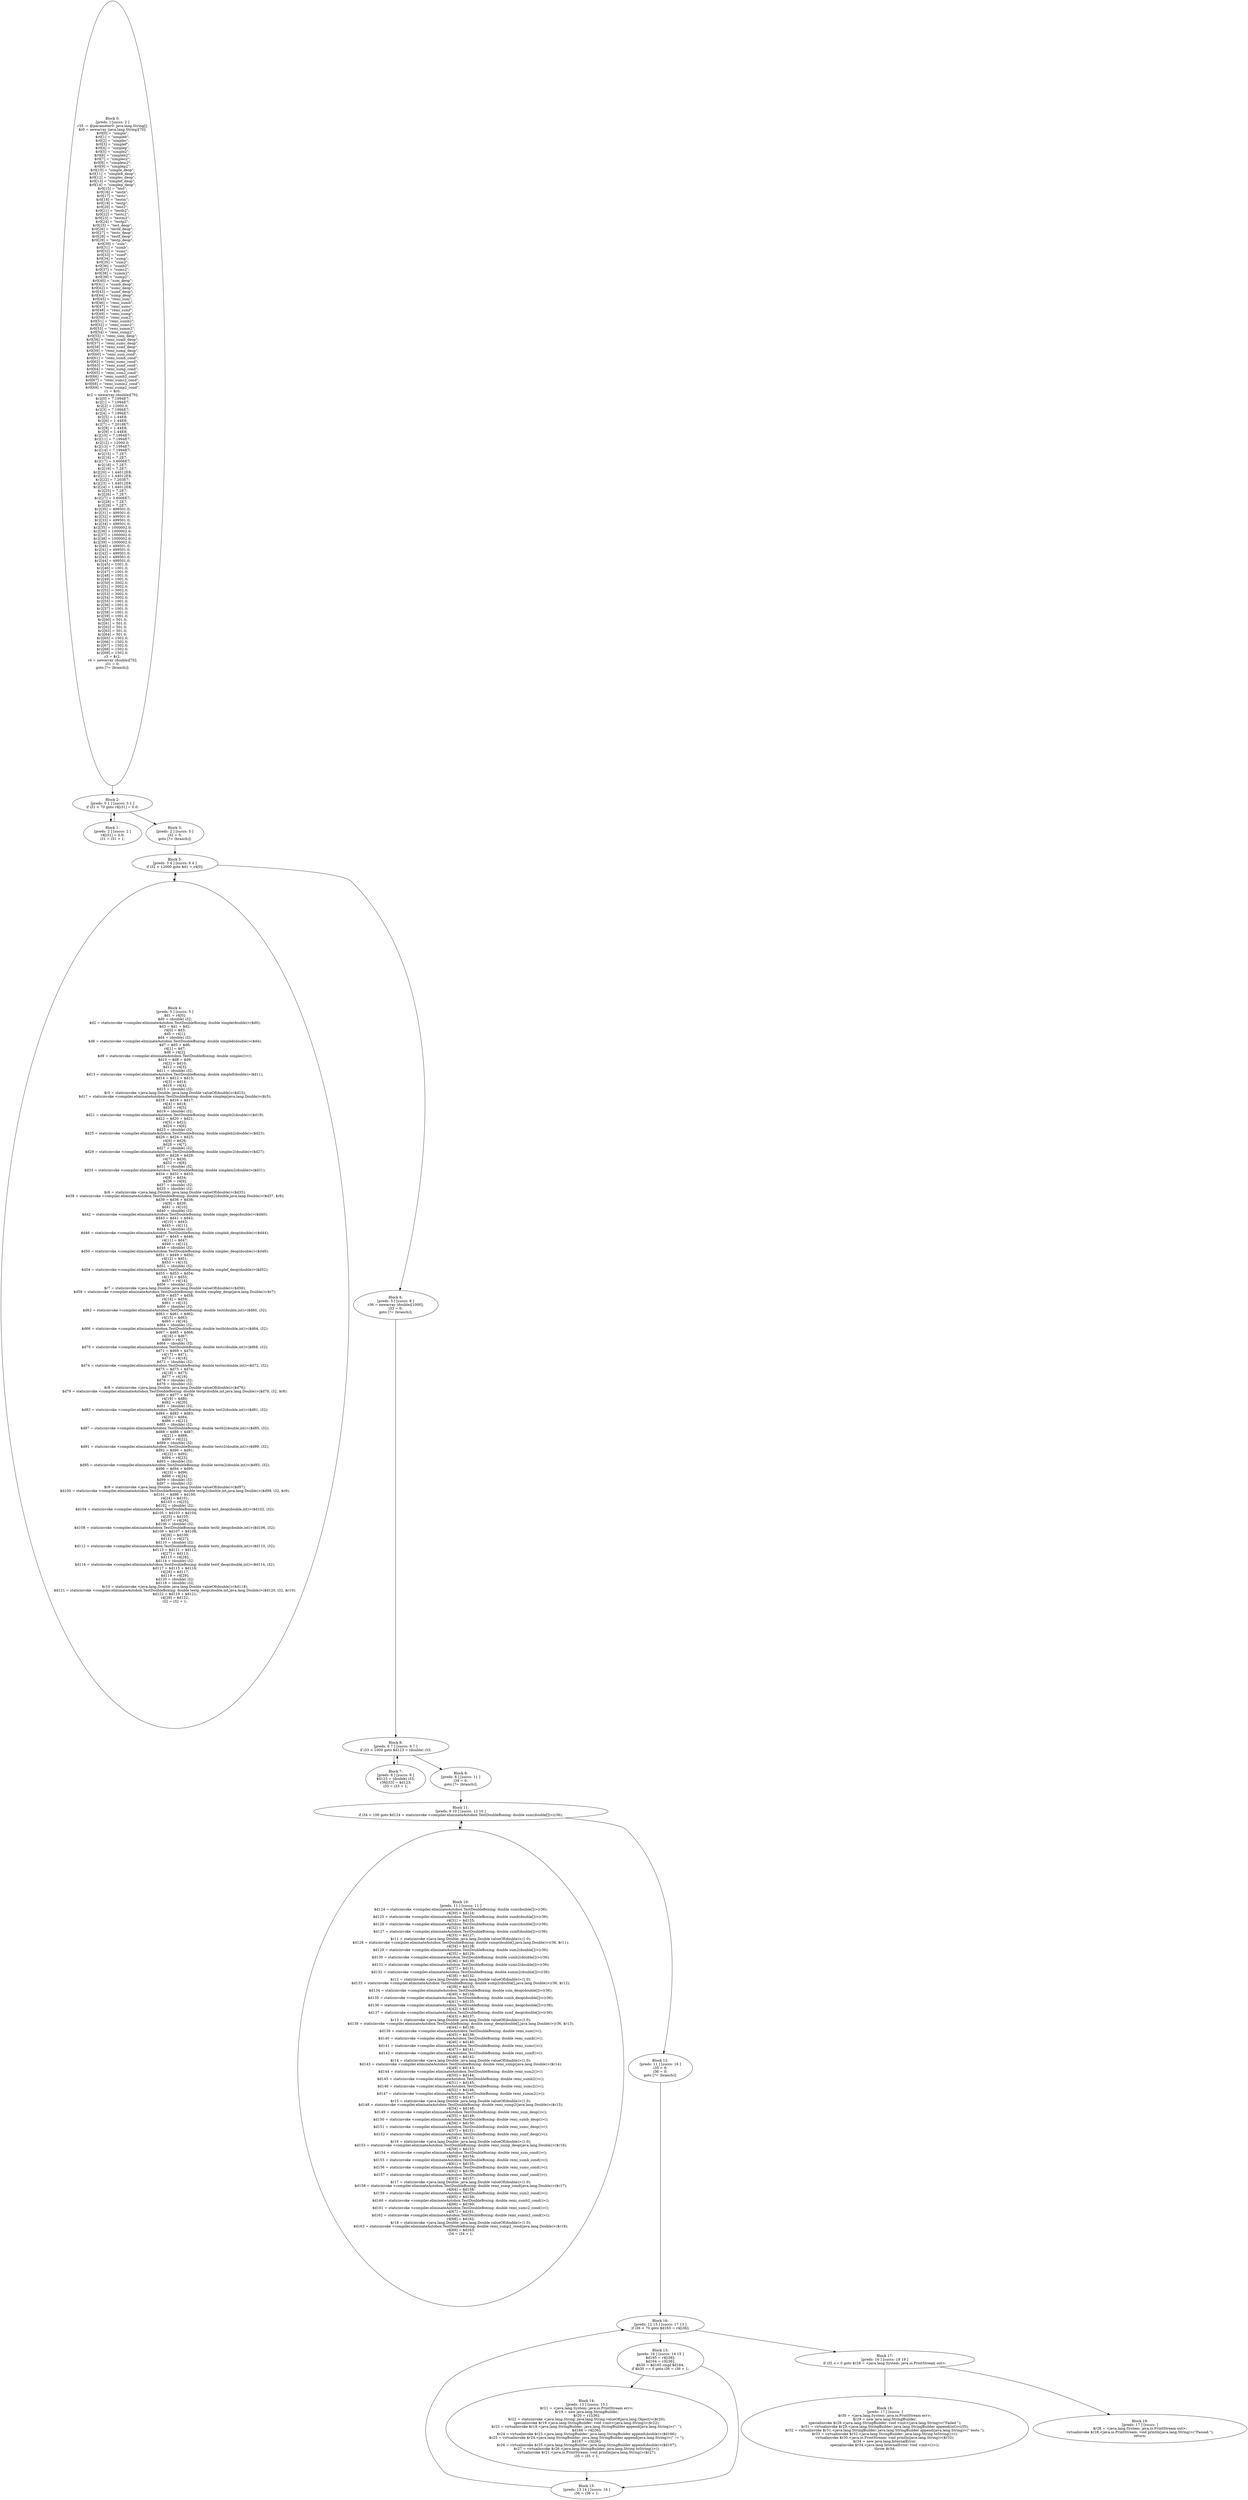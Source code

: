 digraph "unitGraph" {
    "Block 0:
[preds: ] [succs: 2 ]
r35 := @parameter0: java.lang.String[];
$r0 = newarray (java.lang.String)[70];
$r0[0] = \"simple\";
$r0[1] = \"simpleb\";
$r0[2] = \"simplec\";
$r0[3] = \"simplef\";
$r0[4] = \"simplep\";
$r0[5] = \"simple2\";
$r0[6] = \"simpleb2\";
$r0[7] = \"simplec2\";
$r0[8] = \"simplem2\";
$r0[9] = \"simplep2\";
$r0[10] = \"simple_deop\";
$r0[11] = \"simpleb_deop\";
$r0[12] = \"simplec_deop\";
$r0[13] = \"simplef_deop\";
$r0[14] = \"simplep_deop\";
$r0[15] = \"test\";
$r0[16] = \"testb\";
$r0[17] = \"testc\";
$r0[18] = \"testm\";
$r0[19] = \"testp\";
$r0[20] = \"test2\";
$r0[21] = \"testb2\";
$r0[22] = \"testc2\";
$r0[23] = \"testm2\";
$r0[24] = \"testp2\";
$r0[25] = \"test_deop\";
$r0[26] = \"testb_deop\";
$r0[27] = \"testc_deop\";
$r0[28] = \"testf_deop\";
$r0[29] = \"testp_deop\";
$r0[30] = \"sum\";
$r0[31] = \"sumb\";
$r0[32] = \"sumc\";
$r0[33] = \"sumf\";
$r0[34] = \"sump\";
$r0[35] = \"sum2\";
$r0[36] = \"sumb2\";
$r0[37] = \"sumc2\";
$r0[38] = \"summ2\";
$r0[39] = \"sump2\";
$r0[40] = \"sum_deop\";
$r0[41] = \"sumb_deop\";
$r0[42] = \"sumc_deop\";
$r0[43] = \"sumf_deop\";
$r0[44] = \"sump_deop\";
$r0[45] = \"remi_sum\";
$r0[46] = \"remi_sumb\";
$r0[47] = \"remi_sumc\";
$r0[48] = \"remi_sumf\";
$r0[49] = \"remi_sump\";
$r0[50] = \"remi_sum2\";
$r0[51] = \"remi_sumb2\";
$r0[52] = \"remi_sumc2\";
$r0[53] = \"remi_summ2\";
$r0[54] = \"remi_sump2\";
$r0[55] = \"remi_sum_deop\";
$r0[56] = \"remi_sumb_deop\";
$r0[57] = \"remi_sumc_deop\";
$r0[58] = \"remi_sumf_deop\";
$r0[59] = \"remi_sump_deop\";
$r0[60] = \"remi_sum_cond\";
$r0[61] = \"remi_sumb_cond\";
$r0[62] = \"remi_sumc_cond\";
$r0[63] = \"remi_sumf_cond\";
$r0[64] = \"remi_sump_cond\";
$r0[65] = \"remi_sum2_cond\";
$r0[66] = \"remi_sumb2_cond\";
$r0[67] = \"remi_sumc2_cond\";
$r0[68] = \"remi_summ2_cond\";
$r0[69] = \"remi_sump2_cond\";
r1 = $r0;
$r2 = newarray (double)[70];
$r2[0] = 7.1994E7;
$r2[1] = 7.1994E7;
$r2[2] = 12000.0;
$r2[3] = 7.1994E7;
$r2[4] = 7.1994E7;
$r2[5] = 1.44E8;
$r2[6] = 1.44E8;
$r2[7] = 7.2018E7;
$r2[8] = 1.44E8;
$r2[9] = 1.44E8;
$r2[10] = 7.1994E7;
$r2[11] = 7.1994E7;
$r2[12] = 12000.0;
$r2[13] = 7.1994E7;
$r2[14] = 7.1994E7;
$r2[15] = 7.2E7;
$r2[16] = 7.2E7;
$r2[17] = 3.6006E7;
$r2[18] = 7.2E7;
$r2[19] = 7.2E7;
$r2[20] = 1.44012E8;
$r2[21] = 1.44012E8;
$r2[22] = 7.203E7;
$r2[23] = 1.44012E8;
$r2[24] = 1.44012E8;
$r2[25] = 7.2E7;
$r2[26] = 7.2E7;
$r2[27] = 3.6006E7;
$r2[28] = 7.2E7;
$r2[29] = 7.2E7;
$r2[30] = 499501.0;
$r2[31] = 499501.0;
$r2[32] = 499501.0;
$r2[33] = 499501.0;
$r2[34] = 499501.0;
$r2[35] = 1000002.0;
$r2[36] = 1000002.0;
$r2[37] = 1000002.0;
$r2[38] = 1000002.0;
$r2[39] = 1000002.0;
$r2[40] = 499501.0;
$r2[41] = 499501.0;
$r2[42] = 499501.0;
$r2[43] = 499501.0;
$r2[44] = 499501.0;
$r2[45] = 1001.0;
$r2[46] = 1001.0;
$r2[47] = 1001.0;
$r2[48] = 1001.0;
$r2[49] = 1001.0;
$r2[50] = 3002.0;
$r2[51] = 3002.0;
$r2[52] = 3002.0;
$r2[53] = 3002.0;
$r2[54] = 3002.0;
$r2[55] = 1001.0;
$r2[56] = 1001.0;
$r2[57] = 1001.0;
$r2[58] = 1001.0;
$r2[59] = 1001.0;
$r2[60] = 501.0;
$r2[61] = 501.0;
$r2[62] = 501.0;
$r2[63] = 501.0;
$r2[64] = 501.0;
$r2[65] = 1502.0;
$r2[66] = 1502.0;
$r2[67] = 1502.0;
$r2[68] = 1502.0;
$r2[69] = 1502.0;
r3 = $r2;
r4 = newarray (double)[70];
i31 = 0;
goto [?= (branch)];
"
    "Block 1:
[preds: 2 ] [succs: 2 ]
r4[i31] = 0.0;
i31 = i31 + 1;
"
    "Block 2:
[preds: 0 1 ] [succs: 3 1 ]
if i31 < 70 goto r4[i31] = 0.0;
"
    "Block 3:
[preds: 2 ] [succs: 5 ]
i32 = 0;
goto [?= (branch)];
"
    "Block 4:
[preds: 5 ] [succs: 5 ]
$d1 = r4[0];
$d0 = (double) i32;
$d2 = staticinvoke <compiler.eliminateAutobox.TestDoubleBoxing: double simple(double)>($d0);
$d3 = $d1 + $d2;
r4[0] = $d3;
$d5 = r4[1];
$d4 = (double) i32;
$d6 = staticinvoke <compiler.eliminateAutobox.TestDoubleBoxing: double simpleb(double)>($d4);
$d7 = $d5 + $d6;
r4[1] = $d7;
$d8 = r4[2];
$d9 = staticinvoke <compiler.eliminateAutobox.TestDoubleBoxing: double simplec()>();
$d10 = $d8 + $d9;
r4[2] = $d10;
$d12 = r4[3];
$d11 = (double) i32;
$d13 = staticinvoke <compiler.eliminateAutobox.TestDoubleBoxing: double simplef(double)>($d11);
$d14 = $d12 + $d13;
r4[3] = $d14;
$d16 = r4[4];
$d15 = (double) i32;
$r5 = staticinvoke <java.lang.Double: java.lang.Double valueOf(double)>($d15);
$d17 = staticinvoke <compiler.eliminateAutobox.TestDoubleBoxing: double simplep(java.lang.Double)>($r5);
$d18 = $d16 + $d17;
r4[4] = $d18;
$d20 = r4[5];
$d19 = (double) i32;
$d21 = staticinvoke <compiler.eliminateAutobox.TestDoubleBoxing: double simple2(double)>($d19);
$d22 = $d20 + $d21;
r4[5] = $d22;
$d24 = r4[6];
$d23 = (double) i32;
$d25 = staticinvoke <compiler.eliminateAutobox.TestDoubleBoxing: double simpleb2(double)>($d23);
$d26 = $d24 + $d25;
r4[6] = $d26;
$d28 = r4[7];
$d27 = (double) i32;
$d29 = staticinvoke <compiler.eliminateAutobox.TestDoubleBoxing: double simplec2(double)>($d27);
$d30 = $d28 + $d29;
r4[7] = $d30;
$d32 = r4[8];
$d31 = (double) i32;
$d33 = staticinvoke <compiler.eliminateAutobox.TestDoubleBoxing: double simplem2(double)>($d31);
$d34 = $d32 + $d33;
r4[8] = $d34;
$d36 = r4[9];
$d37 = (double) i32;
$d35 = (double) i32;
$r6 = staticinvoke <java.lang.Double: java.lang.Double valueOf(double)>($d35);
$d38 = staticinvoke <compiler.eliminateAutobox.TestDoubleBoxing: double simplep2(double,java.lang.Double)>($d37, $r6);
$d39 = $d36 + $d38;
r4[9] = $d39;
$d41 = r4[10];
$d40 = (double) i32;
$d42 = staticinvoke <compiler.eliminateAutobox.TestDoubleBoxing: double simple_deop(double)>($d40);
$d43 = $d41 + $d42;
r4[10] = $d43;
$d45 = r4[11];
$d44 = (double) i32;
$d46 = staticinvoke <compiler.eliminateAutobox.TestDoubleBoxing: double simpleb_deop(double)>($d44);
$d47 = $d45 + $d46;
r4[11] = $d47;
$d49 = r4[12];
$d48 = (double) i32;
$d50 = staticinvoke <compiler.eliminateAutobox.TestDoubleBoxing: double simplec_deop(double)>($d48);
$d51 = $d49 + $d50;
r4[12] = $d51;
$d53 = r4[13];
$d52 = (double) i32;
$d54 = staticinvoke <compiler.eliminateAutobox.TestDoubleBoxing: double simplef_deop(double)>($d52);
$d55 = $d53 + $d54;
r4[13] = $d55;
$d57 = r4[14];
$d56 = (double) i32;
$r7 = staticinvoke <java.lang.Double: java.lang.Double valueOf(double)>($d56);
$d58 = staticinvoke <compiler.eliminateAutobox.TestDoubleBoxing: double simplep_deop(java.lang.Double)>($r7);
$d59 = $d57 + $d58;
r4[14] = $d59;
$d61 = r4[15];
$d60 = (double) i32;
$d62 = staticinvoke <compiler.eliminateAutobox.TestDoubleBoxing: double test(double,int)>($d60, i32);
$d63 = $d61 + $d62;
r4[15] = $d63;
$d65 = r4[16];
$d64 = (double) i32;
$d66 = staticinvoke <compiler.eliminateAutobox.TestDoubleBoxing: double testb(double,int)>($d64, i32);
$d67 = $d65 + $d66;
r4[16] = $d67;
$d69 = r4[17];
$d68 = (double) i32;
$d70 = staticinvoke <compiler.eliminateAutobox.TestDoubleBoxing: double testc(double,int)>($d68, i32);
$d71 = $d69 + $d70;
r4[17] = $d71;
$d73 = r4[18];
$d72 = (double) i32;
$d74 = staticinvoke <compiler.eliminateAutobox.TestDoubleBoxing: double testm(double,int)>($d72, i32);
$d75 = $d73 + $d74;
r4[18] = $d75;
$d77 = r4[19];
$d78 = (double) i32;
$d76 = (double) i32;
$r8 = staticinvoke <java.lang.Double: java.lang.Double valueOf(double)>($d76);
$d79 = staticinvoke <compiler.eliminateAutobox.TestDoubleBoxing: double testp(double,int,java.lang.Double)>($d78, i32, $r8);
$d80 = $d77 + $d79;
r4[19] = $d80;
$d82 = r4[20];
$d81 = (double) i32;
$d83 = staticinvoke <compiler.eliminateAutobox.TestDoubleBoxing: double test2(double,int)>($d81, i32);
$d84 = $d82 + $d83;
r4[20] = $d84;
$d86 = r4[21];
$d85 = (double) i32;
$d87 = staticinvoke <compiler.eliminateAutobox.TestDoubleBoxing: double testb2(double,int)>($d85, i32);
$d88 = $d86 + $d87;
r4[21] = $d88;
$d90 = r4[22];
$d89 = (double) i32;
$d91 = staticinvoke <compiler.eliminateAutobox.TestDoubleBoxing: double testc2(double,int)>($d89, i32);
$d92 = $d90 + $d91;
r4[22] = $d92;
$d94 = r4[23];
$d93 = (double) i32;
$d95 = staticinvoke <compiler.eliminateAutobox.TestDoubleBoxing: double testm2(double,int)>($d93, i32);
$d96 = $d94 + $d95;
r4[23] = $d96;
$d98 = r4[24];
$d99 = (double) i32;
$d97 = (double) i32;
$r9 = staticinvoke <java.lang.Double: java.lang.Double valueOf(double)>($d97);
$d100 = staticinvoke <compiler.eliminateAutobox.TestDoubleBoxing: double testp2(double,int,java.lang.Double)>($d99, i32, $r9);
$d101 = $d98 + $d100;
r4[24] = $d101;
$d103 = r4[25];
$d102 = (double) i32;
$d104 = staticinvoke <compiler.eliminateAutobox.TestDoubleBoxing: double test_deop(double,int)>($d102, i32);
$d105 = $d103 + $d104;
r4[25] = $d105;
$d107 = r4[26];
$d106 = (double) i32;
$d108 = staticinvoke <compiler.eliminateAutobox.TestDoubleBoxing: double testb_deop(double,int)>($d106, i32);
$d109 = $d107 + $d108;
r4[26] = $d109;
$d111 = r4[27];
$d110 = (double) i32;
$d112 = staticinvoke <compiler.eliminateAutobox.TestDoubleBoxing: double testc_deop(double,int)>($d110, i32);
$d113 = $d111 + $d112;
r4[27] = $d113;
$d115 = r4[28];
$d114 = (double) i32;
$d116 = staticinvoke <compiler.eliminateAutobox.TestDoubleBoxing: double testf_deop(double,int)>($d114, i32);
$d117 = $d115 + $d116;
r4[28] = $d117;
$d119 = r4[29];
$d120 = (double) i32;
$d118 = (double) i32;
$r10 = staticinvoke <java.lang.Double: java.lang.Double valueOf(double)>($d118);
$d121 = staticinvoke <compiler.eliminateAutobox.TestDoubleBoxing: double testp_deop(double,int,java.lang.Double)>($d120, i32, $r10);
$d122 = $d119 + $d121;
r4[29] = $d122;
i32 = i32 + 1;
"
    "Block 5:
[preds: 3 4 ] [succs: 6 4 ]
if i32 < 12000 goto $d1 = r4[0];
"
    "Block 6:
[preds: 5 ] [succs: 8 ]
r36 = newarray (double)[1000];
i33 = 0;
goto [?= (branch)];
"
    "Block 7:
[preds: 8 ] [succs: 8 ]
$d123 = (double) i33;
r36[i33] = $d123;
i33 = i33 + 1;
"
    "Block 8:
[preds: 6 7 ] [succs: 9 7 ]
if i33 < 1000 goto $d123 = (double) i33;
"
    "Block 9:
[preds: 8 ] [succs: 11 ]
i34 = 0;
goto [?= (branch)];
"
    "Block 10:
[preds: 11 ] [succs: 11 ]
$d124 = staticinvoke <compiler.eliminateAutobox.TestDoubleBoxing: double sum(double[])>(r36);
r4[30] = $d124;
$d125 = staticinvoke <compiler.eliminateAutobox.TestDoubleBoxing: double sumb(double[])>(r36);
r4[31] = $d125;
$d126 = staticinvoke <compiler.eliminateAutobox.TestDoubleBoxing: double sumc(double[])>(r36);
r4[32] = $d126;
$d127 = staticinvoke <compiler.eliminateAutobox.TestDoubleBoxing: double sumf(double[])>(r36);
r4[33] = $d127;
$r11 = staticinvoke <java.lang.Double: java.lang.Double valueOf(double)>(1.0);
$d128 = staticinvoke <compiler.eliminateAutobox.TestDoubleBoxing: double sump(double[],java.lang.Double)>(r36, $r11);
r4[34] = $d128;
$d129 = staticinvoke <compiler.eliminateAutobox.TestDoubleBoxing: double sum2(double[])>(r36);
r4[35] = $d129;
$d130 = staticinvoke <compiler.eliminateAutobox.TestDoubleBoxing: double sumb2(double[])>(r36);
r4[36] = $d130;
$d131 = staticinvoke <compiler.eliminateAutobox.TestDoubleBoxing: double sumc2(double[])>(r36);
r4[37] = $d131;
$d132 = staticinvoke <compiler.eliminateAutobox.TestDoubleBoxing: double summ2(double[])>(r36);
r4[38] = $d132;
$r12 = staticinvoke <java.lang.Double: java.lang.Double valueOf(double)>(1.0);
$d133 = staticinvoke <compiler.eliminateAutobox.TestDoubleBoxing: double sump2(double[],java.lang.Double)>(r36, $r12);
r4[39] = $d133;
$d134 = staticinvoke <compiler.eliminateAutobox.TestDoubleBoxing: double sum_deop(double[])>(r36);
r4[40] = $d134;
$d135 = staticinvoke <compiler.eliminateAutobox.TestDoubleBoxing: double sumb_deop(double[])>(r36);
r4[41] = $d135;
$d136 = staticinvoke <compiler.eliminateAutobox.TestDoubleBoxing: double sumc_deop(double[])>(r36);
r4[42] = $d136;
$d137 = staticinvoke <compiler.eliminateAutobox.TestDoubleBoxing: double sumf_deop(double[])>(r36);
r4[43] = $d137;
$r13 = staticinvoke <java.lang.Double: java.lang.Double valueOf(double)>(1.0);
$d138 = staticinvoke <compiler.eliminateAutobox.TestDoubleBoxing: double sump_deop(double[],java.lang.Double)>(r36, $r13);
r4[44] = $d138;
$d139 = staticinvoke <compiler.eliminateAutobox.TestDoubleBoxing: double remi_sum()>();
r4[45] = $d139;
$d140 = staticinvoke <compiler.eliminateAutobox.TestDoubleBoxing: double remi_sumb()>();
r4[46] = $d140;
$d141 = staticinvoke <compiler.eliminateAutobox.TestDoubleBoxing: double remi_sumc()>();
r4[47] = $d141;
$d142 = staticinvoke <compiler.eliminateAutobox.TestDoubleBoxing: double remi_sumf()>();
r4[48] = $d142;
$r14 = staticinvoke <java.lang.Double: java.lang.Double valueOf(double)>(1.0);
$d143 = staticinvoke <compiler.eliminateAutobox.TestDoubleBoxing: double remi_sump(java.lang.Double)>($r14);
r4[49] = $d143;
$d144 = staticinvoke <compiler.eliminateAutobox.TestDoubleBoxing: double remi_sum2()>();
r4[50] = $d144;
$d145 = staticinvoke <compiler.eliminateAutobox.TestDoubleBoxing: double remi_sumb2()>();
r4[51] = $d145;
$d146 = staticinvoke <compiler.eliminateAutobox.TestDoubleBoxing: double remi_sumc2()>();
r4[52] = $d146;
$d147 = staticinvoke <compiler.eliminateAutobox.TestDoubleBoxing: double remi_summ2()>();
r4[53] = $d147;
$r15 = staticinvoke <java.lang.Double: java.lang.Double valueOf(double)>(1.0);
$d148 = staticinvoke <compiler.eliminateAutobox.TestDoubleBoxing: double remi_sump2(java.lang.Double)>($r15);
r4[54] = $d148;
$d149 = staticinvoke <compiler.eliminateAutobox.TestDoubleBoxing: double remi_sum_deop()>();
r4[55] = $d149;
$d150 = staticinvoke <compiler.eliminateAutobox.TestDoubleBoxing: double remi_sumb_deop()>();
r4[56] = $d150;
$d151 = staticinvoke <compiler.eliminateAutobox.TestDoubleBoxing: double remi_sumc_deop()>();
r4[57] = $d151;
$d152 = staticinvoke <compiler.eliminateAutobox.TestDoubleBoxing: double remi_sumf_deop()>();
r4[58] = $d152;
$r16 = staticinvoke <java.lang.Double: java.lang.Double valueOf(double)>(1.0);
$d153 = staticinvoke <compiler.eliminateAutobox.TestDoubleBoxing: double remi_sump_deop(java.lang.Double)>($r16);
r4[59] = $d153;
$d154 = staticinvoke <compiler.eliminateAutobox.TestDoubleBoxing: double remi_sum_cond()>();
r4[60] = $d154;
$d155 = staticinvoke <compiler.eliminateAutobox.TestDoubleBoxing: double remi_sumb_cond()>();
r4[61] = $d155;
$d156 = staticinvoke <compiler.eliminateAutobox.TestDoubleBoxing: double remi_sumc_cond()>();
r4[62] = $d156;
$d157 = staticinvoke <compiler.eliminateAutobox.TestDoubleBoxing: double remi_sumf_cond()>();
r4[63] = $d157;
$r17 = staticinvoke <java.lang.Double: java.lang.Double valueOf(double)>(1.0);
$d158 = staticinvoke <compiler.eliminateAutobox.TestDoubleBoxing: double remi_sump_cond(java.lang.Double)>($r17);
r4[64] = $d158;
$d159 = staticinvoke <compiler.eliminateAutobox.TestDoubleBoxing: double remi_sum2_cond()>();
r4[65] = $d159;
$d160 = staticinvoke <compiler.eliminateAutobox.TestDoubleBoxing: double remi_sumb2_cond()>();
r4[66] = $d160;
$d161 = staticinvoke <compiler.eliminateAutobox.TestDoubleBoxing: double remi_sumc2_cond()>();
r4[67] = $d161;
$d162 = staticinvoke <compiler.eliminateAutobox.TestDoubleBoxing: double remi_summ2_cond()>();
r4[68] = $d162;
$r18 = staticinvoke <java.lang.Double: java.lang.Double valueOf(double)>(1.0);
$d163 = staticinvoke <compiler.eliminateAutobox.TestDoubleBoxing: double remi_sump2_cond(java.lang.Double)>($r18);
r4[69] = $d163;
i34 = i34 + 1;
"
    "Block 11:
[preds: 9 10 ] [succs: 12 10 ]
if i34 < 100 goto $d124 = staticinvoke <compiler.eliminateAutobox.TestDoubleBoxing: double sum(double[])>(r36);
"
    "Block 12:
[preds: 11 ] [succs: 16 ]
i35 = 0;
i36 = 0;
goto [?= (branch)];
"
    "Block 13:
[preds: 16 ] [succs: 14 15 ]
$d165 = r4[i36];
$d164 = r3[i36];
$b30 = $d165 cmpl $d164;
if $b30 == 0 goto i36 = i36 + 1;
"
    "Block 14:
[preds: 13 ] [succs: 15 ]
$r21 = <java.lang.System: java.io.PrintStream err>;
$r19 = new java.lang.StringBuilder;
$r20 = r1[i36];
$r22 = staticinvoke <java.lang.String: java.lang.String valueOf(java.lang.Object)>($r20);
specialinvoke $r19.<java.lang.StringBuilder: void <init>(java.lang.String)>($r22);
$r23 = virtualinvoke $r19.<java.lang.StringBuilder: java.lang.StringBuilder append(java.lang.String)>(\": \");
$d166 = r4[i36];
$r24 = virtualinvoke $r23.<java.lang.StringBuilder: java.lang.StringBuilder append(double)>($d166);
$r25 = virtualinvoke $r24.<java.lang.StringBuilder: java.lang.StringBuilder append(java.lang.String)>(\" != \");
$d167 = r3[i36];
$r26 = virtualinvoke $r25.<java.lang.StringBuilder: java.lang.StringBuilder append(double)>($d167);
$r27 = virtualinvoke $r26.<java.lang.StringBuilder: java.lang.String toString()>();
virtualinvoke $r21.<java.io.PrintStream: void println(java.lang.String)>($r27);
i35 = i35 + 1;
"
    "Block 15:
[preds: 13 14 ] [succs: 16 ]
i36 = i36 + 1;
"
    "Block 16:
[preds: 12 15 ] [succs: 17 13 ]
if i36 < 70 goto $d165 = r4[i36];
"
    "Block 17:
[preds: 16 ] [succs: 18 19 ]
if i35 <= 0 goto $r28 = <java.lang.System: java.io.PrintStream out>;
"
    "Block 18:
[preds: 17 ] [succs: ]
$r30 = <java.lang.System: java.io.PrintStream err>;
$r29 = new java.lang.StringBuilder;
specialinvoke $r29.<java.lang.StringBuilder: void <init>(java.lang.String)>(\"Failed \");
$r31 = virtualinvoke $r29.<java.lang.StringBuilder: java.lang.StringBuilder append(int)>(i35);
$r32 = virtualinvoke $r31.<java.lang.StringBuilder: java.lang.StringBuilder append(java.lang.String)>(\" tests.\");
$r33 = virtualinvoke $r32.<java.lang.StringBuilder: java.lang.String toString()>();
virtualinvoke $r30.<java.io.PrintStream: void println(java.lang.String)>($r33);
$r34 = new java.lang.InternalError;
specialinvoke $r34.<java.lang.InternalError: void <init>()>();
throw $r34;
"
    "Block 19:
[preds: 17 ] [succs: ]
$r28 = <java.lang.System: java.io.PrintStream out>;
virtualinvoke $r28.<java.io.PrintStream: void println(java.lang.String)>(\"Passed.\");
return;
"
    "Block 0:
[preds: ] [succs: 2 ]
r35 := @parameter0: java.lang.String[];
$r0 = newarray (java.lang.String)[70];
$r0[0] = \"simple\";
$r0[1] = \"simpleb\";
$r0[2] = \"simplec\";
$r0[3] = \"simplef\";
$r0[4] = \"simplep\";
$r0[5] = \"simple2\";
$r0[6] = \"simpleb2\";
$r0[7] = \"simplec2\";
$r0[8] = \"simplem2\";
$r0[9] = \"simplep2\";
$r0[10] = \"simple_deop\";
$r0[11] = \"simpleb_deop\";
$r0[12] = \"simplec_deop\";
$r0[13] = \"simplef_deop\";
$r0[14] = \"simplep_deop\";
$r0[15] = \"test\";
$r0[16] = \"testb\";
$r0[17] = \"testc\";
$r0[18] = \"testm\";
$r0[19] = \"testp\";
$r0[20] = \"test2\";
$r0[21] = \"testb2\";
$r0[22] = \"testc2\";
$r0[23] = \"testm2\";
$r0[24] = \"testp2\";
$r0[25] = \"test_deop\";
$r0[26] = \"testb_deop\";
$r0[27] = \"testc_deop\";
$r0[28] = \"testf_deop\";
$r0[29] = \"testp_deop\";
$r0[30] = \"sum\";
$r0[31] = \"sumb\";
$r0[32] = \"sumc\";
$r0[33] = \"sumf\";
$r0[34] = \"sump\";
$r0[35] = \"sum2\";
$r0[36] = \"sumb2\";
$r0[37] = \"sumc2\";
$r0[38] = \"summ2\";
$r0[39] = \"sump2\";
$r0[40] = \"sum_deop\";
$r0[41] = \"sumb_deop\";
$r0[42] = \"sumc_deop\";
$r0[43] = \"sumf_deop\";
$r0[44] = \"sump_deop\";
$r0[45] = \"remi_sum\";
$r0[46] = \"remi_sumb\";
$r0[47] = \"remi_sumc\";
$r0[48] = \"remi_sumf\";
$r0[49] = \"remi_sump\";
$r0[50] = \"remi_sum2\";
$r0[51] = \"remi_sumb2\";
$r0[52] = \"remi_sumc2\";
$r0[53] = \"remi_summ2\";
$r0[54] = \"remi_sump2\";
$r0[55] = \"remi_sum_deop\";
$r0[56] = \"remi_sumb_deop\";
$r0[57] = \"remi_sumc_deop\";
$r0[58] = \"remi_sumf_deop\";
$r0[59] = \"remi_sump_deop\";
$r0[60] = \"remi_sum_cond\";
$r0[61] = \"remi_sumb_cond\";
$r0[62] = \"remi_sumc_cond\";
$r0[63] = \"remi_sumf_cond\";
$r0[64] = \"remi_sump_cond\";
$r0[65] = \"remi_sum2_cond\";
$r0[66] = \"remi_sumb2_cond\";
$r0[67] = \"remi_sumc2_cond\";
$r0[68] = \"remi_summ2_cond\";
$r0[69] = \"remi_sump2_cond\";
r1 = $r0;
$r2 = newarray (double)[70];
$r2[0] = 7.1994E7;
$r2[1] = 7.1994E7;
$r2[2] = 12000.0;
$r2[3] = 7.1994E7;
$r2[4] = 7.1994E7;
$r2[5] = 1.44E8;
$r2[6] = 1.44E8;
$r2[7] = 7.2018E7;
$r2[8] = 1.44E8;
$r2[9] = 1.44E8;
$r2[10] = 7.1994E7;
$r2[11] = 7.1994E7;
$r2[12] = 12000.0;
$r2[13] = 7.1994E7;
$r2[14] = 7.1994E7;
$r2[15] = 7.2E7;
$r2[16] = 7.2E7;
$r2[17] = 3.6006E7;
$r2[18] = 7.2E7;
$r2[19] = 7.2E7;
$r2[20] = 1.44012E8;
$r2[21] = 1.44012E8;
$r2[22] = 7.203E7;
$r2[23] = 1.44012E8;
$r2[24] = 1.44012E8;
$r2[25] = 7.2E7;
$r2[26] = 7.2E7;
$r2[27] = 3.6006E7;
$r2[28] = 7.2E7;
$r2[29] = 7.2E7;
$r2[30] = 499501.0;
$r2[31] = 499501.0;
$r2[32] = 499501.0;
$r2[33] = 499501.0;
$r2[34] = 499501.0;
$r2[35] = 1000002.0;
$r2[36] = 1000002.0;
$r2[37] = 1000002.0;
$r2[38] = 1000002.0;
$r2[39] = 1000002.0;
$r2[40] = 499501.0;
$r2[41] = 499501.0;
$r2[42] = 499501.0;
$r2[43] = 499501.0;
$r2[44] = 499501.0;
$r2[45] = 1001.0;
$r2[46] = 1001.0;
$r2[47] = 1001.0;
$r2[48] = 1001.0;
$r2[49] = 1001.0;
$r2[50] = 3002.0;
$r2[51] = 3002.0;
$r2[52] = 3002.0;
$r2[53] = 3002.0;
$r2[54] = 3002.0;
$r2[55] = 1001.0;
$r2[56] = 1001.0;
$r2[57] = 1001.0;
$r2[58] = 1001.0;
$r2[59] = 1001.0;
$r2[60] = 501.0;
$r2[61] = 501.0;
$r2[62] = 501.0;
$r2[63] = 501.0;
$r2[64] = 501.0;
$r2[65] = 1502.0;
$r2[66] = 1502.0;
$r2[67] = 1502.0;
$r2[68] = 1502.0;
$r2[69] = 1502.0;
r3 = $r2;
r4 = newarray (double)[70];
i31 = 0;
goto [?= (branch)];
"->"Block 2:
[preds: 0 1 ] [succs: 3 1 ]
if i31 < 70 goto r4[i31] = 0.0;
";
    "Block 1:
[preds: 2 ] [succs: 2 ]
r4[i31] = 0.0;
i31 = i31 + 1;
"->"Block 2:
[preds: 0 1 ] [succs: 3 1 ]
if i31 < 70 goto r4[i31] = 0.0;
";
    "Block 2:
[preds: 0 1 ] [succs: 3 1 ]
if i31 < 70 goto r4[i31] = 0.0;
"->"Block 3:
[preds: 2 ] [succs: 5 ]
i32 = 0;
goto [?= (branch)];
";
    "Block 2:
[preds: 0 1 ] [succs: 3 1 ]
if i31 < 70 goto r4[i31] = 0.0;
"->"Block 1:
[preds: 2 ] [succs: 2 ]
r4[i31] = 0.0;
i31 = i31 + 1;
";
    "Block 3:
[preds: 2 ] [succs: 5 ]
i32 = 0;
goto [?= (branch)];
"->"Block 5:
[preds: 3 4 ] [succs: 6 4 ]
if i32 < 12000 goto $d1 = r4[0];
";
    "Block 4:
[preds: 5 ] [succs: 5 ]
$d1 = r4[0];
$d0 = (double) i32;
$d2 = staticinvoke <compiler.eliminateAutobox.TestDoubleBoxing: double simple(double)>($d0);
$d3 = $d1 + $d2;
r4[0] = $d3;
$d5 = r4[1];
$d4 = (double) i32;
$d6 = staticinvoke <compiler.eliminateAutobox.TestDoubleBoxing: double simpleb(double)>($d4);
$d7 = $d5 + $d6;
r4[1] = $d7;
$d8 = r4[2];
$d9 = staticinvoke <compiler.eliminateAutobox.TestDoubleBoxing: double simplec()>();
$d10 = $d8 + $d9;
r4[2] = $d10;
$d12 = r4[3];
$d11 = (double) i32;
$d13 = staticinvoke <compiler.eliminateAutobox.TestDoubleBoxing: double simplef(double)>($d11);
$d14 = $d12 + $d13;
r4[3] = $d14;
$d16 = r4[4];
$d15 = (double) i32;
$r5 = staticinvoke <java.lang.Double: java.lang.Double valueOf(double)>($d15);
$d17 = staticinvoke <compiler.eliminateAutobox.TestDoubleBoxing: double simplep(java.lang.Double)>($r5);
$d18 = $d16 + $d17;
r4[4] = $d18;
$d20 = r4[5];
$d19 = (double) i32;
$d21 = staticinvoke <compiler.eliminateAutobox.TestDoubleBoxing: double simple2(double)>($d19);
$d22 = $d20 + $d21;
r4[5] = $d22;
$d24 = r4[6];
$d23 = (double) i32;
$d25 = staticinvoke <compiler.eliminateAutobox.TestDoubleBoxing: double simpleb2(double)>($d23);
$d26 = $d24 + $d25;
r4[6] = $d26;
$d28 = r4[7];
$d27 = (double) i32;
$d29 = staticinvoke <compiler.eliminateAutobox.TestDoubleBoxing: double simplec2(double)>($d27);
$d30 = $d28 + $d29;
r4[7] = $d30;
$d32 = r4[8];
$d31 = (double) i32;
$d33 = staticinvoke <compiler.eliminateAutobox.TestDoubleBoxing: double simplem2(double)>($d31);
$d34 = $d32 + $d33;
r4[8] = $d34;
$d36 = r4[9];
$d37 = (double) i32;
$d35 = (double) i32;
$r6 = staticinvoke <java.lang.Double: java.lang.Double valueOf(double)>($d35);
$d38 = staticinvoke <compiler.eliminateAutobox.TestDoubleBoxing: double simplep2(double,java.lang.Double)>($d37, $r6);
$d39 = $d36 + $d38;
r4[9] = $d39;
$d41 = r4[10];
$d40 = (double) i32;
$d42 = staticinvoke <compiler.eliminateAutobox.TestDoubleBoxing: double simple_deop(double)>($d40);
$d43 = $d41 + $d42;
r4[10] = $d43;
$d45 = r4[11];
$d44 = (double) i32;
$d46 = staticinvoke <compiler.eliminateAutobox.TestDoubleBoxing: double simpleb_deop(double)>($d44);
$d47 = $d45 + $d46;
r4[11] = $d47;
$d49 = r4[12];
$d48 = (double) i32;
$d50 = staticinvoke <compiler.eliminateAutobox.TestDoubleBoxing: double simplec_deop(double)>($d48);
$d51 = $d49 + $d50;
r4[12] = $d51;
$d53 = r4[13];
$d52 = (double) i32;
$d54 = staticinvoke <compiler.eliminateAutobox.TestDoubleBoxing: double simplef_deop(double)>($d52);
$d55 = $d53 + $d54;
r4[13] = $d55;
$d57 = r4[14];
$d56 = (double) i32;
$r7 = staticinvoke <java.lang.Double: java.lang.Double valueOf(double)>($d56);
$d58 = staticinvoke <compiler.eliminateAutobox.TestDoubleBoxing: double simplep_deop(java.lang.Double)>($r7);
$d59 = $d57 + $d58;
r4[14] = $d59;
$d61 = r4[15];
$d60 = (double) i32;
$d62 = staticinvoke <compiler.eliminateAutobox.TestDoubleBoxing: double test(double,int)>($d60, i32);
$d63 = $d61 + $d62;
r4[15] = $d63;
$d65 = r4[16];
$d64 = (double) i32;
$d66 = staticinvoke <compiler.eliminateAutobox.TestDoubleBoxing: double testb(double,int)>($d64, i32);
$d67 = $d65 + $d66;
r4[16] = $d67;
$d69 = r4[17];
$d68 = (double) i32;
$d70 = staticinvoke <compiler.eliminateAutobox.TestDoubleBoxing: double testc(double,int)>($d68, i32);
$d71 = $d69 + $d70;
r4[17] = $d71;
$d73 = r4[18];
$d72 = (double) i32;
$d74 = staticinvoke <compiler.eliminateAutobox.TestDoubleBoxing: double testm(double,int)>($d72, i32);
$d75 = $d73 + $d74;
r4[18] = $d75;
$d77 = r4[19];
$d78 = (double) i32;
$d76 = (double) i32;
$r8 = staticinvoke <java.lang.Double: java.lang.Double valueOf(double)>($d76);
$d79 = staticinvoke <compiler.eliminateAutobox.TestDoubleBoxing: double testp(double,int,java.lang.Double)>($d78, i32, $r8);
$d80 = $d77 + $d79;
r4[19] = $d80;
$d82 = r4[20];
$d81 = (double) i32;
$d83 = staticinvoke <compiler.eliminateAutobox.TestDoubleBoxing: double test2(double,int)>($d81, i32);
$d84 = $d82 + $d83;
r4[20] = $d84;
$d86 = r4[21];
$d85 = (double) i32;
$d87 = staticinvoke <compiler.eliminateAutobox.TestDoubleBoxing: double testb2(double,int)>($d85, i32);
$d88 = $d86 + $d87;
r4[21] = $d88;
$d90 = r4[22];
$d89 = (double) i32;
$d91 = staticinvoke <compiler.eliminateAutobox.TestDoubleBoxing: double testc2(double,int)>($d89, i32);
$d92 = $d90 + $d91;
r4[22] = $d92;
$d94 = r4[23];
$d93 = (double) i32;
$d95 = staticinvoke <compiler.eliminateAutobox.TestDoubleBoxing: double testm2(double,int)>($d93, i32);
$d96 = $d94 + $d95;
r4[23] = $d96;
$d98 = r4[24];
$d99 = (double) i32;
$d97 = (double) i32;
$r9 = staticinvoke <java.lang.Double: java.lang.Double valueOf(double)>($d97);
$d100 = staticinvoke <compiler.eliminateAutobox.TestDoubleBoxing: double testp2(double,int,java.lang.Double)>($d99, i32, $r9);
$d101 = $d98 + $d100;
r4[24] = $d101;
$d103 = r4[25];
$d102 = (double) i32;
$d104 = staticinvoke <compiler.eliminateAutobox.TestDoubleBoxing: double test_deop(double,int)>($d102, i32);
$d105 = $d103 + $d104;
r4[25] = $d105;
$d107 = r4[26];
$d106 = (double) i32;
$d108 = staticinvoke <compiler.eliminateAutobox.TestDoubleBoxing: double testb_deop(double,int)>($d106, i32);
$d109 = $d107 + $d108;
r4[26] = $d109;
$d111 = r4[27];
$d110 = (double) i32;
$d112 = staticinvoke <compiler.eliminateAutobox.TestDoubleBoxing: double testc_deop(double,int)>($d110, i32);
$d113 = $d111 + $d112;
r4[27] = $d113;
$d115 = r4[28];
$d114 = (double) i32;
$d116 = staticinvoke <compiler.eliminateAutobox.TestDoubleBoxing: double testf_deop(double,int)>($d114, i32);
$d117 = $d115 + $d116;
r4[28] = $d117;
$d119 = r4[29];
$d120 = (double) i32;
$d118 = (double) i32;
$r10 = staticinvoke <java.lang.Double: java.lang.Double valueOf(double)>($d118);
$d121 = staticinvoke <compiler.eliminateAutobox.TestDoubleBoxing: double testp_deop(double,int,java.lang.Double)>($d120, i32, $r10);
$d122 = $d119 + $d121;
r4[29] = $d122;
i32 = i32 + 1;
"->"Block 5:
[preds: 3 4 ] [succs: 6 4 ]
if i32 < 12000 goto $d1 = r4[0];
";
    "Block 5:
[preds: 3 4 ] [succs: 6 4 ]
if i32 < 12000 goto $d1 = r4[0];
"->"Block 6:
[preds: 5 ] [succs: 8 ]
r36 = newarray (double)[1000];
i33 = 0;
goto [?= (branch)];
";
    "Block 5:
[preds: 3 4 ] [succs: 6 4 ]
if i32 < 12000 goto $d1 = r4[0];
"->"Block 4:
[preds: 5 ] [succs: 5 ]
$d1 = r4[0];
$d0 = (double) i32;
$d2 = staticinvoke <compiler.eliminateAutobox.TestDoubleBoxing: double simple(double)>($d0);
$d3 = $d1 + $d2;
r4[0] = $d3;
$d5 = r4[1];
$d4 = (double) i32;
$d6 = staticinvoke <compiler.eliminateAutobox.TestDoubleBoxing: double simpleb(double)>($d4);
$d7 = $d5 + $d6;
r4[1] = $d7;
$d8 = r4[2];
$d9 = staticinvoke <compiler.eliminateAutobox.TestDoubleBoxing: double simplec()>();
$d10 = $d8 + $d9;
r4[2] = $d10;
$d12 = r4[3];
$d11 = (double) i32;
$d13 = staticinvoke <compiler.eliminateAutobox.TestDoubleBoxing: double simplef(double)>($d11);
$d14 = $d12 + $d13;
r4[3] = $d14;
$d16 = r4[4];
$d15 = (double) i32;
$r5 = staticinvoke <java.lang.Double: java.lang.Double valueOf(double)>($d15);
$d17 = staticinvoke <compiler.eliminateAutobox.TestDoubleBoxing: double simplep(java.lang.Double)>($r5);
$d18 = $d16 + $d17;
r4[4] = $d18;
$d20 = r4[5];
$d19 = (double) i32;
$d21 = staticinvoke <compiler.eliminateAutobox.TestDoubleBoxing: double simple2(double)>($d19);
$d22 = $d20 + $d21;
r4[5] = $d22;
$d24 = r4[6];
$d23 = (double) i32;
$d25 = staticinvoke <compiler.eliminateAutobox.TestDoubleBoxing: double simpleb2(double)>($d23);
$d26 = $d24 + $d25;
r4[6] = $d26;
$d28 = r4[7];
$d27 = (double) i32;
$d29 = staticinvoke <compiler.eliminateAutobox.TestDoubleBoxing: double simplec2(double)>($d27);
$d30 = $d28 + $d29;
r4[7] = $d30;
$d32 = r4[8];
$d31 = (double) i32;
$d33 = staticinvoke <compiler.eliminateAutobox.TestDoubleBoxing: double simplem2(double)>($d31);
$d34 = $d32 + $d33;
r4[8] = $d34;
$d36 = r4[9];
$d37 = (double) i32;
$d35 = (double) i32;
$r6 = staticinvoke <java.lang.Double: java.lang.Double valueOf(double)>($d35);
$d38 = staticinvoke <compiler.eliminateAutobox.TestDoubleBoxing: double simplep2(double,java.lang.Double)>($d37, $r6);
$d39 = $d36 + $d38;
r4[9] = $d39;
$d41 = r4[10];
$d40 = (double) i32;
$d42 = staticinvoke <compiler.eliminateAutobox.TestDoubleBoxing: double simple_deop(double)>($d40);
$d43 = $d41 + $d42;
r4[10] = $d43;
$d45 = r4[11];
$d44 = (double) i32;
$d46 = staticinvoke <compiler.eliminateAutobox.TestDoubleBoxing: double simpleb_deop(double)>($d44);
$d47 = $d45 + $d46;
r4[11] = $d47;
$d49 = r4[12];
$d48 = (double) i32;
$d50 = staticinvoke <compiler.eliminateAutobox.TestDoubleBoxing: double simplec_deop(double)>($d48);
$d51 = $d49 + $d50;
r4[12] = $d51;
$d53 = r4[13];
$d52 = (double) i32;
$d54 = staticinvoke <compiler.eliminateAutobox.TestDoubleBoxing: double simplef_deop(double)>($d52);
$d55 = $d53 + $d54;
r4[13] = $d55;
$d57 = r4[14];
$d56 = (double) i32;
$r7 = staticinvoke <java.lang.Double: java.lang.Double valueOf(double)>($d56);
$d58 = staticinvoke <compiler.eliminateAutobox.TestDoubleBoxing: double simplep_deop(java.lang.Double)>($r7);
$d59 = $d57 + $d58;
r4[14] = $d59;
$d61 = r4[15];
$d60 = (double) i32;
$d62 = staticinvoke <compiler.eliminateAutobox.TestDoubleBoxing: double test(double,int)>($d60, i32);
$d63 = $d61 + $d62;
r4[15] = $d63;
$d65 = r4[16];
$d64 = (double) i32;
$d66 = staticinvoke <compiler.eliminateAutobox.TestDoubleBoxing: double testb(double,int)>($d64, i32);
$d67 = $d65 + $d66;
r4[16] = $d67;
$d69 = r4[17];
$d68 = (double) i32;
$d70 = staticinvoke <compiler.eliminateAutobox.TestDoubleBoxing: double testc(double,int)>($d68, i32);
$d71 = $d69 + $d70;
r4[17] = $d71;
$d73 = r4[18];
$d72 = (double) i32;
$d74 = staticinvoke <compiler.eliminateAutobox.TestDoubleBoxing: double testm(double,int)>($d72, i32);
$d75 = $d73 + $d74;
r4[18] = $d75;
$d77 = r4[19];
$d78 = (double) i32;
$d76 = (double) i32;
$r8 = staticinvoke <java.lang.Double: java.lang.Double valueOf(double)>($d76);
$d79 = staticinvoke <compiler.eliminateAutobox.TestDoubleBoxing: double testp(double,int,java.lang.Double)>($d78, i32, $r8);
$d80 = $d77 + $d79;
r4[19] = $d80;
$d82 = r4[20];
$d81 = (double) i32;
$d83 = staticinvoke <compiler.eliminateAutobox.TestDoubleBoxing: double test2(double,int)>($d81, i32);
$d84 = $d82 + $d83;
r4[20] = $d84;
$d86 = r4[21];
$d85 = (double) i32;
$d87 = staticinvoke <compiler.eliminateAutobox.TestDoubleBoxing: double testb2(double,int)>($d85, i32);
$d88 = $d86 + $d87;
r4[21] = $d88;
$d90 = r4[22];
$d89 = (double) i32;
$d91 = staticinvoke <compiler.eliminateAutobox.TestDoubleBoxing: double testc2(double,int)>($d89, i32);
$d92 = $d90 + $d91;
r4[22] = $d92;
$d94 = r4[23];
$d93 = (double) i32;
$d95 = staticinvoke <compiler.eliminateAutobox.TestDoubleBoxing: double testm2(double,int)>($d93, i32);
$d96 = $d94 + $d95;
r4[23] = $d96;
$d98 = r4[24];
$d99 = (double) i32;
$d97 = (double) i32;
$r9 = staticinvoke <java.lang.Double: java.lang.Double valueOf(double)>($d97);
$d100 = staticinvoke <compiler.eliminateAutobox.TestDoubleBoxing: double testp2(double,int,java.lang.Double)>($d99, i32, $r9);
$d101 = $d98 + $d100;
r4[24] = $d101;
$d103 = r4[25];
$d102 = (double) i32;
$d104 = staticinvoke <compiler.eliminateAutobox.TestDoubleBoxing: double test_deop(double,int)>($d102, i32);
$d105 = $d103 + $d104;
r4[25] = $d105;
$d107 = r4[26];
$d106 = (double) i32;
$d108 = staticinvoke <compiler.eliminateAutobox.TestDoubleBoxing: double testb_deop(double,int)>($d106, i32);
$d109 = $d107 + $d108;
r4[26] = $d109;
$d111 = r4[27];
$d110 = (double) i32;
$d112 = staticinvoke <compiler.eliminateAutobox.TestDoubleBoxing: double testc_deop(double,int)>($d110, i32);
$d113 = $d111 + $d112;
r4[27] = $d113;
$d115 = r4[28];
$d114 = (double) i32;
$d116 = staticinvoke <compiler.eliminateAutobox.TestDoubleBoxing: double testf_deop(double,int)>($d114, i32);
$d117 = $d115 + $d116;
r4[28] = $d117;
$d119 = r4[29];
$d120 = (double) i32;
$d118 = (double) i32;
$r10 = staticinvoke <java.lang.Double: java.lang.Double valueOf(double)>($d118);
$d121 = staticinvoke <compiler.eliminateAutobox.TestDoubleBoxing: double testp_deop(double,int,java.lang.Double)>($d120, i32, $r10);
$d122 = $d119 + $d121;
r4[29] = $d122;
i32 = i32 + 1;
";
    "Block 6:
[preds: 5 ] [succs: 8 ]
r36 = newarray (double)[1000];
i33 = 0;
goto [?= (branch)];
"->"Block 8:
[preds: 6 7 ] [succs: 9 7 ]
if i33 < 1000 goto $d123 = (double) i33;
";
    "Block 7:
[preds: 8 ] [succs: 8 ]
$d123 = (double) i33;
r36[i33] = $d123;
i33 = i33 + 1;
"->"Block 8:
[preds: 6 7 ] [succs: 9 7 ]
if i33 < 1000 goto $d123 = (double) i33;
";
    "Block 8:
[preds: 6 7 ] [succs: 9 7 ]
if i33 < 1000 goto $d123 = (double) i33;
"->"Block 9:
[preds: 8 ] [succs: 11 ]
i34 = 0;
goto [?= (branch)];
";
    "Block 8:
[preds: 6 7 ] [succs: 9 7 ]
if i33 < 1000 goto $d123 = (double) i33;
"->"Block 7:
[preds: 8 ] [succs: 8 ]
$d123 = (double) i33;
r36[i33] = $d123;
i33 = i33 + 1;
";
    "Block 9:
[preds: 8 ] [succs: 11 ]
i34 = 0;
goto [?= (branch)];
"->"Block 11:
[preds: 9 10 ] [succs: 12 10 ]
if i34 < 100 goto $d124 = staticinvoke <compiler.eliminateAutobox.TestDoubleBoxing: double sum(double[])>(r36);
";
    "Block 10:
[preds: 11 ] [succs: 11 ]
$d124 = staticinvoke <compiler.eliminateAutobox.TestDoubleBoxing: double sum(double[])>(r36);
r4[30] = $d124;
$d125 = staticinvoke <compiler.eliminateAutobox.TestDoubleBoxing: double sumb(double[])>(r36);
r4[31] = $d125;
$d126 = staticinvoke <compiler.eliminateAutobox.TestDoubleBoxing: double sumc(double[])>(r36);
r4[32] = $d126;
$d127 = staticinvoke <compiler.eliminateAutobox.TestDoubleBoxing: double sumf(double[])>(r36);
r4[33] = $d127;
$r11 = staticinvoke <java.lang.Double: java.lang.Double valueOf(double)>(1.0);
$d128 = staticinvoke <compiler.eliminateAutobox.TestDoubleBoxing: double sump(double[],java.lang.Double)>(r36, $r11);
r4[34] = $d128;
$d129 = staticinvoke <compiler.eliminateAutobox.TestDoubleBoxing: double sum2(double[])>(r36);
r4[35] = $d129;
$d130 = staticinvoke <compiler.eliminateAutobox.TestDoubleBoxing: double sumb2(double[])>(r36);
r4[36] = $d130;
$d131 = staticinvoke <compiler.eliminateAutobox.TestDoubleBoxing: double sumc2(double[])>(r36);
r4[37] = $d131;
$d132 = staticinvoke <compiler.eliminateAutobox.TestDoubleBoxing: double summ2(double[])>(r36);
r4[38] = $d132;
$r12 = staticinvoke <java.lang.Double: java.lang.Double valueOf(double)>(1.0);
$d133 = staticinvoke <compiler.eliminateAutobox.TestDoubleBoxing: double sump2(double[],java.lang.Double)>(r36, $r12);
r4[39] = $d133;
$d134 = staticinvoke <compiler.eliminateAutobox.TestDoubleBoxing: double sum_deop(double[])>(r36);
r4[40] = $d134;
$d135 = staticinvoke <compiler.eliminateAutobox.TestDoubleBoxing: double sumb_deop(double[])>(r36);
r4[41] = $d135;
$d136 = staticinvoke <compiler.eliminateAutobox.TestDoubleBoxing: double sumc_deop(double[])>(r36);
r4[42] = $d136;
$d137 = staticinvoke <compiler.eliminateAutobox.TestDoubleBoxing: double sumf_deop(double[])>(r36);
r4[43] = $d137;
$r13 = staticinvoke <java.lang.Double: java.lang.Double valueOf(double)>(1.0);
$d138 = staticinvoke <compiler.eliminateAutobox.TestDoubleBoxing: double sump_deop(double[],java.lang.Double)>(r36, $r13);
r4[44] = $d138;
$d139 = staticinvoke <compiler.eliminateAutobox.TestDoubleBoxing: double remi_sum()>();
r4[45] = $d139;
$d140 = staticinvoke <compiler.eliminateAutobox.TestDoubleBoxing: double remi_sumb()>();
r4[46] = $d140;
$d141 = staticinvoke <compiler.eliminateAutobox.TestDoubleBoxing: double remi_sumc()>();
r4[47] = $d141;
$d142 = staticinvoke <compiler.eliminateAutobox.TestDoubleBoxing: double remi_sumf()>();
r4[48] = $d142;
$r14 = staticinvoke <java.lang.Double: java.lang.Double valueOf(double)>(1.0);
$d143 = staticinvoke <compiler.eliminateAutobox.TestDoubleBoxing: double remi_sump(java.lang.Double)>($r14);
r4[49] = $d143;
$d144 = staticinvoke <compiler.eliminateAutobox.TestDoubleBoxing: double remi_sum2()>();
r4[50] = $d144;
$d145 = staticinvoke <compiler.eliminateAutobox.TestDoubleBoxing: double remi_sumb2()>();
r4[51] = $d145;
$d146 = staticinvoke <compiler.eliminateAutobox.TestDoubleBoxing: double remi_sumc2()>();
r4[52] = $d146;
$d147 = staticinvoke <compiler.eliminateAutobox.TestDoubleBoxing: double remi_summ2()>();
r4[53] = $d147;
$r15 = staticinvoke <java.lang.Double: java.lang.Double valueOf(double)>(1.0);
$d148 = staticinvoke <compiler.eliminateAutobox.TestDoubleBoxing: double remi_sump2(java.lang.Double)>($r15);
r4[54] = $d148;
$d149 = staticinvoke <compiler.eliminateAutobox.TestDoubleBoxing: double remi_sum_deop()>();
r4[55] = $d149;
$d150 = staticinvoke <compiler.eliminateAutobox.TestDoubleBoxing: double remi_sumb_deop()>();
r4[56] = $d150;
$d151 = staticinvoke <compiler.eliminateAutobox.TestDoubleBoxing: double remi_sumc_deop()>();
r4[57] = $d151;
$d152 = staticinvoke <compiler.eliminateAutobox.TestDoubleBoxing: double remi_sumf_deop()>();
r4[58] = $d152;
$r16 = staticinvoke <java.lang.Double: java.lang.Double valueOf(double)>(1.0);
$d153 = staticinvoke <compiler.eliminateAutobox.TestDoubleBoxing: double remi_sump_deop(java.lang.Double)>($r16);
r4[59] = $d153;
$d154 = staticinvoke <compiler.eliminateAutobox.TestDoubleBoxing: double remi_sum_cond()>();
r4[60] = $d154;
$d155 = staticinvoke <compiler.eliminateAutobox.TestDoubleBoxing: double remi_sumb_cond()>();
r4[61] = $d155;
$d156 = staticinvoke <compiler.eliminateAutobox.TestDoubleBoxing: double remi_sumc_cond()>();
r4[62] = $d156;
$d157 = staticinvoke <compiler.eliminateAutobox.TestDoubleBoxing: double remi_sumf_cond()>();
r4[63] = $d157;
$r17 = staticinvoke <java.lang.Double: java.lang.Double valueOf(double)>(1.0);
$d158 = staticinvoke <compiler.eliminateAutobox.TestDoubleBoxing: double remi_sump_cond(java.lang.Double)>($r17);
r4[64] = $d158;
$d159 = staticinvoke <compiler.eliminateAutobox.TestDoubleBoxing: double remi_sum2_cond()>();
r4[65] = $d159;
$d160 = staticinvoke <compiler.eliminateAutobox.TestDoubleBoxing: double remi_sumb2_cond()>();
r4[66] = $d160;
$d161 = staticinvoke <compiler.eliminateAutobox.TestDoubleBoxing: double remi_sumc2_cond()>();
r4[67] = $d161;
$d162 = staticinvoke <compiler.eliminateAutobox.TestDoubleBoxing: double remi_summ2_cond()>();
r4[68] = $d162;
$r18 = staticinvoke <java.lang.Double: java.lang.Double valueOf(double)>(1.0);
$d163 = staticinvoke <compiler.eliminateAutobox.TestDoubleBoxing: double remi_sump2_cond(java.lang.Double)>($r18);
r4[69] = $d163;
i34 = i34 + 1;
"->"Block 11:
[preds: 9 10 ] [succs: 12 10 ]
if i34 < 100 goto $d124 = staticinvoke <compiler.eliminateAutobox.TestDoubleBoxing: double sum(double[])>(r36);
";
    "Block 11:
[preds: 9 10 ] [succs: 12 10 ]
if i34 < 100 goto $d124 = staticinvoke <compiler.eliminateAutobox.TestDoubleBoxing: double sum(double[])>(r36);
"->"Block 12:
[preds: 11 ] [succs: 16 ]
i35 = 0;
i36 = 0;
goto [?= (branch)];
";
    "Block 11:
[preds: 9 10 ] [succs: 12 10 ]
if i34 < 100 goto $d124 = staticinvoke <compiler.eliminateAutobox.TestDoubleBoxing: double sum(double[])>(r36);
"->"Block 10:
[preds: 11 ] [succs: 11 ]
$d124 = staticinvoke <compiler.eliminateAutobox.TestDoubleBoxing: double sum(double[])>(r36);
r4[30] = $d124;
$d125 = staticinvoke <compiler.eliminateAutobox.TestDoubleBoxing: double sumb(double[])>(r36);
r4[31] = $d125;
$d126 = staticinvoke <compiler.eliminateAutobox.TestDoubleBoxing: double sumc(double[])>(r36);
r4[32] = $d126;
$d127 = staticinvoke <compiler.eliminateAutobox.TestDoubleBoxing: double sumf(double[])>(r36);
r4[33] = $d127;
$r11 = staticinvoke <java.lang.Double: java.lang.Double valueOf(double)>(1.0);
$d128 = staticinvoke <compiler.eliminateAutobox.TestDoubleBoxing: double sump(double[],java.lang.Double)>(r36, $r11);
r4[34] = $d128;
$d129 = staticinvoke <compiler.eliminateAutobox.TestDoubleBoxing: double sum2(double[])>(r36);
r4[35] = $d129;
$d130 = staticinvoke <compiler.eliminateAutobox.TestDoubleBoxing: double sumb2(double[])>(r36);
r4[36] = $d130;
$d131 = staticinvoke <compiler.eliminateAutobox.TestDoubleBoxing: double sumc2(double[])>(r36);
r4[37] = $d131;
$d132 = staticinvoke <compiler.eliminateAutobox.TestDoubleBoxing: double summ2(double[])>(r36);
r4[38] = $d132;
$r12 = staticinvoke <java.lang.Double: java.lang.Double valueOf(double)>(1.0);
$d133 = staticinvoke <compiler.eliminateAutobox.TestDoubleBoxing: double sump2(double[],java.lang.Double)>(r36, $r12);
r4[39] = $d133;
$d134 = staticinvoke <compiler.eliminateAutobox.TestDoubleBoxing: double sum_deop(double[])>(r36);
r4[40] = $d134;
$d135 = staticinvoke <compiler.eliminateAutobox.TestDoubleBoxing: double sumb_deop(double[])>(r36);
r4[41] = $d135;
$d136 = staticinvoke <compiler.eliminateAutobox.TestDoubleBoxing: double sumc_deop(double[])>(r36);
r4[42] = $d136;
$d137 = staticinvoke <compiler.eliminateAutobox.TestDoubleBoxing: double sumf_deop(double[])>(r36);
r4[43] = $d137;
$r13 = staticinvoke <java.lang.Double: java.lang.Double valueOf(double)>(1.0);
$d138 = staticinvoke <compiler.eliminateAutobox.TestDoubleBoxing: double sump_deop(double[],java.lang.Double)>(r36, $r13);
r4[44] = $d138;
$d139 = staticinvoke <compiler.eliminateAutobox.TestDoubleBoxing: double remi_sum()>();
r4[45] = $d139;
$d140 = staticinvoke <compiler.eliminateAutobox.TestDoubleBoxing: double remi_sumb()>();
r4[46] = $d140;
$d141 = staticinvoke <compiler.eliminateAutobox.TestDoubleBoxing: double remi_sumc()>();
r4[47] = $d141;
$d142 = staticinvoke <compiler.eliminateAutobox.TestDoubleBoxing: double remi_sumf()>();
r4[48] = $d142;
$r14 = staticinvoke <java.lang.Double: java.lang.Double valueOf(double)>(1.0);
$d143 = staticinvoke <compiler.eliminateAutobox.TestDoubleBoxing: double remi_sump(java.lang.Double)>($r14);
r4[49] = $d143;
$d144 = staticinvoke <compiler.eliminateAutobox.TestDoubleBoxing: double remi_sum2()>();
r4[50] = $d144;
$d145 = staticinvoke <compiler.eliminateAutobox.TestDoubleBoxing: double remi_sumb2()>();
r4[51] = $d145;
$d146 = staticinvoke <compiler.eliminateAutobox.TestDoubleBoxing: double remi_sumc2()>();
r4[52] = $d146;
$d147 = staticinvoke <compiler.eliminateAutobox.TestDoubleBoxing: double remi_summ2()>();
r4[53] = $d147;
$r15 = staticinvoke <java.lang.Double: java.lang.Double valueOf(double)>(1.0);
$d148 = staticinvoke <compiler.eliminateAutobox.TestDoubleBoxing: double remi_sump2(java.lang.Double)>($r15);
r4[54] = $d148;
$d149 = staticinvoke <compiler.eliminateAutobox.TestDoubleBoxing: double remi_sum_deop()>();
r4[55] = $d149;
$d150 = staticinvoke <compiler.eliminateAutobox.TestDoubleBoxing: double remi_sumb_deop()>();
r4[56] = $d150;
$d151 = staticinvoke <compiler.eliminateAutobox.TestDoubleBoxing: double remi_sumc_deop()>();
r4[57] = $d151;
$d152 = staticinvoke <compiler.eliminateAutobox.TestDoubleBoxing: double remi_sumf_deop()>();
r4[58] = $d152;
$r16 = staticinvoke <java.lang.Double: java.lang.Double valueOf(double)>(1.0);
$d153 = staticinvoke <compiler.eliminateAutobox.TestDoubleBoxing: double remi_sump_deop(java.lang.Double)>($r16);
r4[59] = $d153;
$d154 = staticinvoke <compiler.eliminateAutobox.TestDoubleBoxing: double remi_sum_cond()>();
r4[60] = $d154;
$d155 = staticinvoke <compiler.eliminateAutobox.TestDoubleBoxing: double remi_sumb_cond()>();
r4[61] = $d155;
$d156 = staticinvoke <compiler.eliminateAutobox.TestDoubleBoxing: double remi_sumc_cond()>();
r4[62] = $d156;
$d157 = staticinvoke <compiler.eliminateAutobox.TestDoubleBoxing: double remi_sumf_cond()>();
r4[63] = $d157;
$r17 = staticinvoke <java.lang.Double: java.lang.Double valueOf(double)>(1.0);
$d158 = staticinvoke <compiler.eliminateAutobox.TestDoubleBoxing: double remi_sump_cond(java.lang.Double)>($r17);
r4[64] = $d158;
$d159 = staticinvoke <compiler.eliminateAutobox.TestDoubleBoxing: double remi_sum2_cond()>();
r4[65] = $d159;
$d160 = staticinvoke <compiler.eliminateAutobox.TestDoubleBoxing: double remi_sumb2_cond()>();
r4[66] = $d160;
$d161 = staticinvoke <compiler.eliminateAutobox.TestDoubleBoxing: double remi_sumc2_cond()>();
r4[67] = $d161;
$d162 = staticinvoke <compiler.eliminateAutobox.TestDoubleBoxing: double remi_summ2_cond()>();
r4[68] = $d162;
$r18 = staticinvoke <java.lang.Double: java.lang.Double valueOf(double)>(1.0);
$d163 = staticinvoke <compiler.eliminateAutobox.TestDoubleBoxing: double remi_sump2_cond(java.lang.Double)>($r18);
r4[69] = $d163;
i34 = i34 + 1;
";
    "Block 12:
[preds: 11 ] [succs: 16 ]
i35 = 0;
i36 = 0;
goto [?= (branch)];
"->"Block 16:
[preds: 12 15 ] [succs: 17 13 ]
if i36 < 70 goto $d165 = r4[i36];
";
    "Block 13:
[preds: 16 ] [succs: 14 15 ]
$d165 = r4[i36];
$d164 = r3[i36];
$b30 = $d165 cmpl $d164;
if $b30 == 0 goto i36 = i36 + 1;
"->"Block 14:
[preds: 13 ] [succs: 15 ]
$r21 = <java.lang.System: java.io.PrintStream err>;
$r19 = new java.lang.StringBuilder;
$r20 = r1[i36];
$r22 = staticinvoke <java.lang.String: java.lang.String valueOf(java.lang.Object)>($r20);
specialinvoke $r19.<java.lang.StringBuilder: void <init>(java.lang.String)>($r22);
$r23 = virtualinvoke $r19.<java.lang.StringBuilder: java.lang.StringBuilder append(java.lang.String)>(\": \");
$d166 = r4[i36];
$r24 = virtualinvoke $r23.<java.lang.StringBuilder: java.lang.StringBuilder append(double)>($d166);
$r25 = virtualinvoke $r24.<java.lang.StringBuilder: java.lang.StringBuilder append(java.lang.String)>(\" != \");
$d167 = r3[i36];
$r26 = virtualinvoke $r25.<java.lang.StringBuilder: java.lang.StringBuilder append(double)>($d167);
$r27 = virtualinvoke $r26.<java.lang.StringBuilder: java.lang.String toString()>();
virtualinvoke $r21.<java.io.PrintStream: void println(java.lang.String)>($r27);
i35 = i35 + 1;
";
    "Block 13:
[preds: 16 ] [succs: 14 15 ]
$d165 = r4[i36];
$d164 = r3[i36];
$b30 = $d165 cmpl $d164;
if $b30 == 0 goto i36 = i36 + 1;
"->"Block 15:
[preds: 13 14 ] [succs: 16 ]
i36 = i36 + 1;
";
    "Block 14:
[preds: 13 ] [succs: 15 ]
$r21 = <java.lang.System: java.io.PrintStream err>;
$r19 = new java.lang.StringBuilder;
$r20 = r1[i36];
$r22 = staticinvoke <java.lang.String: java.lang.String valueOf(java.lang.Object)>($r20);
specialinvoke $r19.<java.lang.StringBuilder: void <init>(java.lang.String)>($r22);
$r23 = virtualinvoke $r19.<java.lang.StringBuilder: java.lang.StringBuilder append(java.lang.String)>(\": \");
$d166 = r4[i36];
$r24 = virtualinvoke $r23.<java.lang.StringBuilder: java.lang.StringBuilder append(double)>($d166);
$r25 = virtualinvoke $r24.<java.lang.StringBuilder: java.lang.StringBuilder append(java.lang.String)>(\" != \");
$d167 = r3[i36];
$r26 = virtualinvoke $r25.<java.lang.StringBuilder: java.lang.StringBuilder append(double)>($d167);
$r27 = virtualinvoke $r26.<java.lang.StringBuilder: java.lang.String toString()>();
virtualinvoke $r21.<java.io.PrintStream: void println(java.lang.String)>($r27);
i35 = i35 + 1;
"->"Block 15:
[preds: 13 14 ] [succs: 16 ]
i36 = i36 + 1;
";
    "Block 15:
[preds: 13 14 ] [succs: 16 ]
i36 = i36 + 1;
"->"Block 16:
[preds: 12 15 ] [succs: 17 13 ]
if i36 < 70 goto $d165 = r4[i36];
";
    "Block 16:
[preds: 12 15 ] [succs: 17 13 ]
if i36 < 70 goto $d165 = r4[i36];
"->"Block 17:
[preds: 16 ] [succs: 18 19 ]
if i35 <= 0 goto $r28 = <java.lang.System: java.io.PrintStream out>;
";
    "Block 16:
[preds: 12 15 ] [succs: 17 13 ]
if i36 < 70 goto $d165 = r4[i36];
"->"Block 13:
[preds: 16 ] [succs: 14 15 ]
$d165 = r4[i36];
$d164 = r3[i36];
$b30 = $d165 cmpl $d164;
if $b30 == 0 goto i36 = i36 + 1;
";
    "Block 17:
[preds: 16 ] [succs: 18 19 ]
if i35 <= 0 goto $r28 = <java.lang.System: java.io.PrintStream out>;
"->"Block 18:
[preds: 17 ] [succs: ]
$r30 = <java.lang.System: java.io.PrintStream err>;
$r29 = new java.lang.StringBuilder;
specialinvoke $r29.<java.lang.StringBuilder: void <init>(java.lang.String)>(\"Failed \");
$r31 = virtualinvoke $r29.<java.lang.StringBuilder: java.lang.StringBuilder append(int)>(i35);
$r32 = virtualinvoke $r31.<java.lang.StringBuilder: java.lang.StringBuilder append(java.lang.String)>(\" tests.\");
$r33 = virtualinvoke $r32.<java.lang.StringBuilder: java.lang.String toString()>();
virtualinvoke $r30.<java.io.PrintStream: void println(java.lang.String)>($r33);
$r34 = new java.lang.InternalError;
specialinvoke $r34.<java.lang.InternalError: void <init>()>();
throw $r34;
";
    "Block 17:
[preds: 16 ] [succs: 18 19 ]
if i35 <= 0 goto $r28 = <java.lang.System: java.io.PrintStream out>;
"->"Block 19:
[preds: 17 ] [succs: ]
$r28 = <java.lang.System: java.io.PrintStream out>;
virtualinvoke $r28.<java.io.PrintStream: void println(java.lang.String)>(\"Passed.\");
return;
";
}
